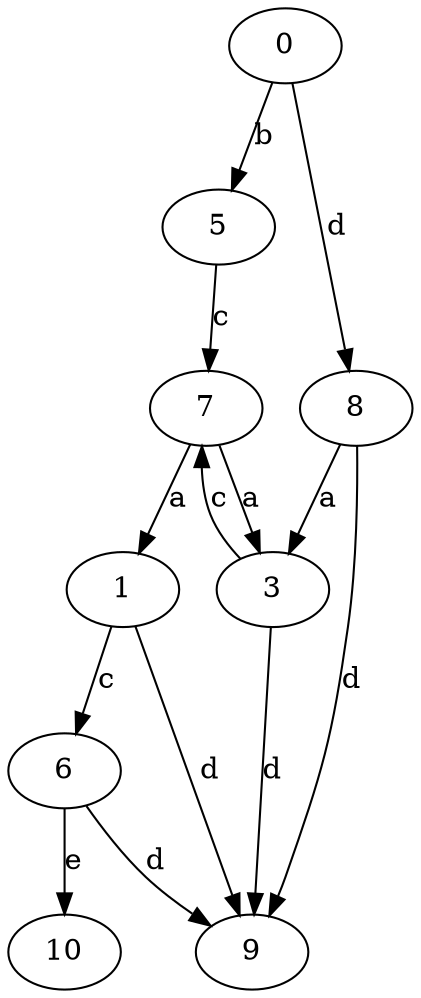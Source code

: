 strict digraph  {
0;
1;
3;
5;
6;
7;
8;
9;
10;
0 -> 5  [label=b];
0 -> 8  [label=d];
1 -> 6  [label=c];
1 -> 9  [label=d];
3 -> 7  [label=c];
3 -> 9  [label=d];
5 -> 7  [label=c];
6 -> 9  [label=d];
6 -> 10  [label=e];
7 -> 1  [label=a];
7 -> 3  [label=a];
8 -> 3  [label=a];
8 -> 9  [label=d];
}
